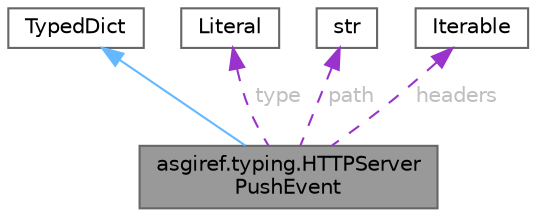 digraph "asgiref.typing.HTTPServerPushEvent"
{
 // LATEX_PDF_SIZE
  bgcolor="transparent";
  edge [fontname=Helvetica,fontsize=10,labelfontname=Helvetica,labelfontsize=10];
  node [fontname=Helvetica,fontsize=10,shape=box,height=0.2,width=0.4];
  Node1 [id="Node000001",label="asgiref.typing.HTTPServer\lPushEvent",height=0.2,width=0.4,color="gray40", fillcolor="grey60", style="filled", fontcolor="black",tooltip=" "];
  Node2 -> Node1 [id="edge5_Node000001_Node000002",dir="back",color="steelblue1",style="solid",tooltip=" "];
  Node2 [id="Node000002",label="TypedDict",height=0.2,width=0.4,color="gray40", fillcolor="white", style="filled",tooltip=" "];
  Node3 -> Node1 [id="edge6_Node000001_Node000003",dir="back",color="darkorchid3",style="dashed",tooltip=" ",label=" type",fontcolor="grey" ];
  Node3 [id="Node000003",label="Literal",height=0.2,width=0.4,color="gray40", fillcolor="white", style="filled",tooltip=" "];
  Node4 -> Node1 [id="edge7_Node000001_Node000004",dir="back",color="darkorchid3",style="dashed",tooltip=" ",label=" path",fontcolor="grey" ];
  Node4 [id="Node000004",label="str",height=0.2,width=0.4,color="gray40", fillcolor="white", style="filled",tooltip=" "];
  Node5 -> Node1 [id="edge8_Node000001_Node000005",dir="back",color="darkorchid3",style="dashed",tooltip=" ",label=" headers",fontcolor="grey" ];
  Node5 [id="Node000005",label="Iterable",height=0.2,width=0.4,color="gray40", fillcolor="white", style="filled",tooltip=" "];
}
